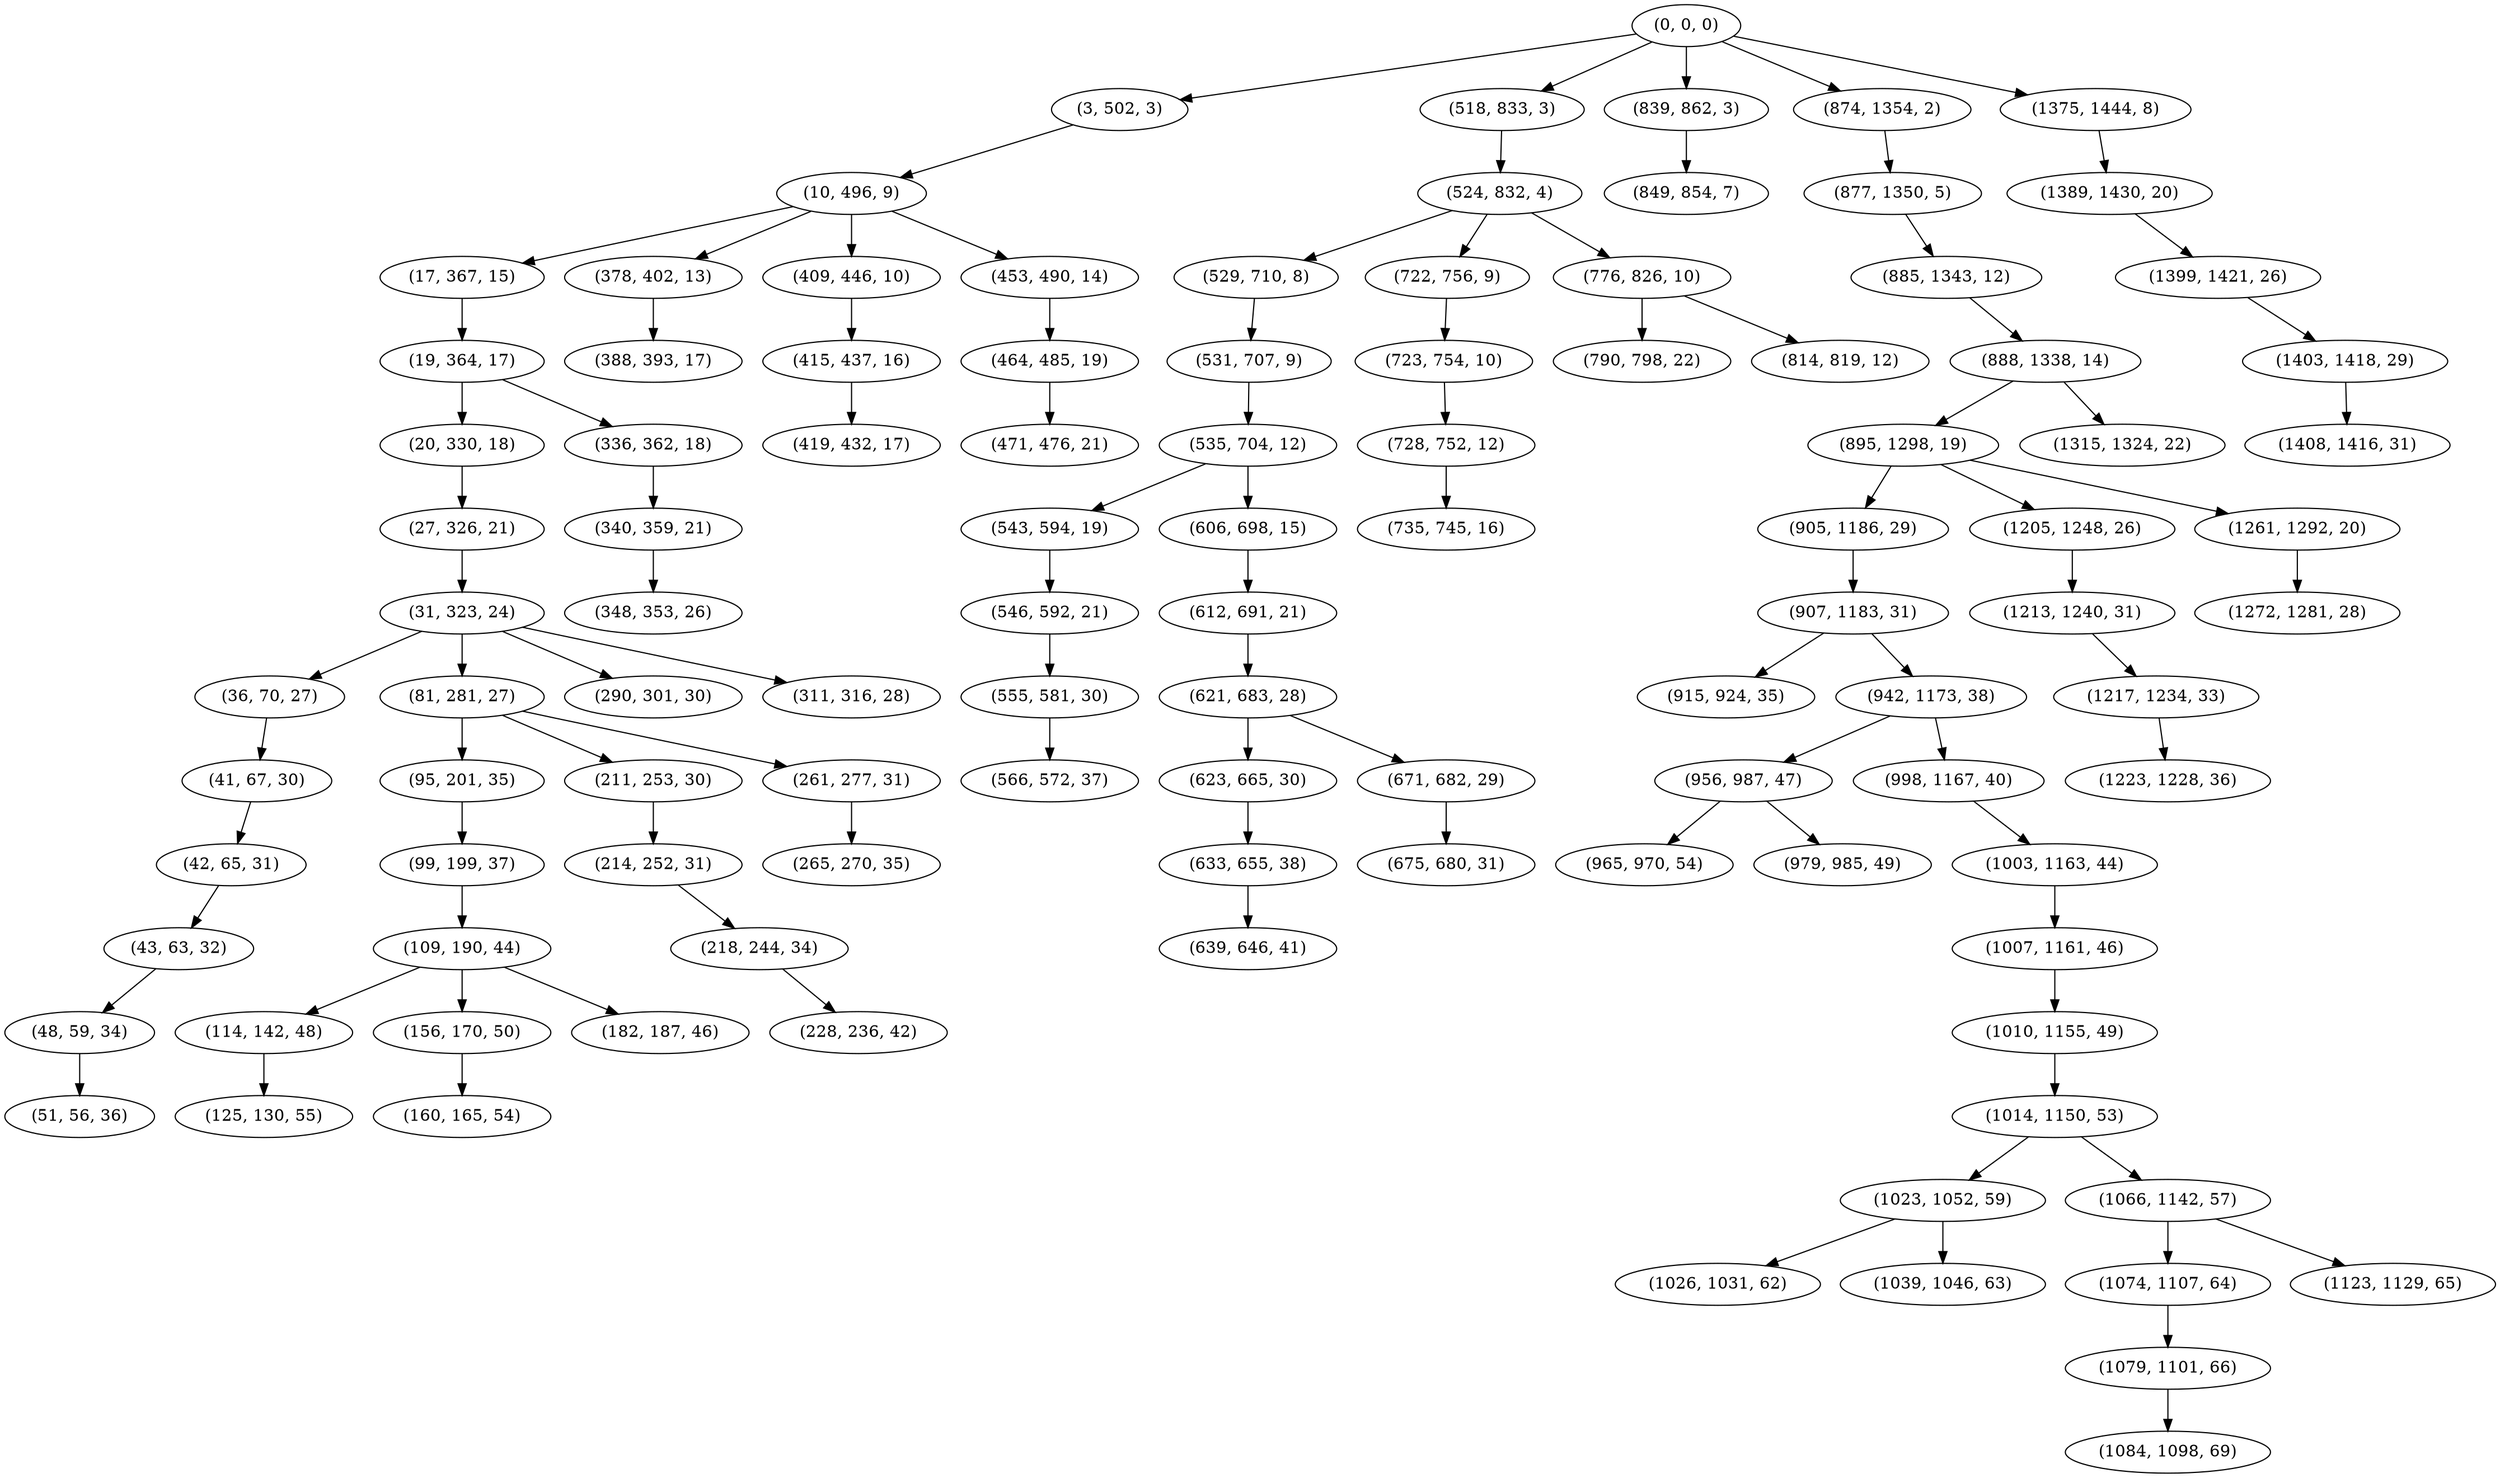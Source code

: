 digraph tree {
    "(0, 0, 0)";
    "(3, 502, 3)";
    "(10, 496, 9)";
    "(17, 367, 15)";
    "(19, 364, 17)";
    "(20, 330, 18)";
    "(27, 326, 21)";
    "(31, 323, 24)";
    "(36, 70, 27)";
    "(41, 67, 30)";
    "(42, 65, 31)";
    "(43, 63, 32)";
    "(48, 59, 34)";
    "(51, 56, 36)";
    "(81, 281, 27)";
    "(95, 201, 35)";
    "(99, 199, 37)";
    "(109, 190, 44)";
    "(114, 142, 48)";
    "(125, 130, 55)";
    "(156, 170, 50)";
    "(160, 165, 54)";
    "(182, 187, 46)";
    "(211, 253, 30)";
    "(214, 252, 31)";
    "(218, 244, 34)";
    "(228, 236, 42)";
    "(261, 277, 31)";
    "(265, 270, 35)";
    "(290, 301, 30)";
    "(311, 316, 28)";
    "(336, 362, 18)";
    "(340, 359, 21)";
    "(348, 353, 26)";
    "(378, 402, 13)";
    "(388, 393, 17)";
    "(409, 446, 10)";
    "(415, 437, 16)";
    "(419, 432, 17)";
    "(453, 490, 14)";
    "(464, 485, 19)";
    "(471, 476, 21)";
    "(518, 833, 3)";
    "(524, 832, 4)";
    "(529, 710, 8)";
    "(531, 707, 9)";
    "(535, 704, 12)";
    "(543, 594, 19)";
    "(546, 592, 21)";
    "(555, 581, 30)";
    "(566, 572, 37)";
    "(606, 698, 15)";
    "(612, 691, 21)";
    "(621, 683, 28)";
    "(623, 665, 30)";
    "(633, 655, 38)";
    "(639, 646, 41)";
    "(671, 682, 29)";
    "(675, 680, 31)";
    "(722, 756, 9)";
    "(723, 754, 10)";
    "(728, 752, 12)";
    "(735, 745, 16)";
    "(776, 826, 10)";
    "(790, 798, 22)";
    "(814, 819, 12)";
    "(839, 862, 3)";
    "(849, 854, 7)";
    "(874, 1354, 2)";
    "(877, 1350, 5)";
    "(885, 1343, 12)";
    "(888, 1338, 14)";
    "(895, 1298, 19)";
    "(905, 1186, 29)";
    "(907, 1183, 31)";
    "(915, 924, 35)";
    "(942, 1173, 38)";
    "(956, 987, 47)";
    "(965, 970, 54)";
    "(979, 985, 49)";
    "(998, 1167, 40)";
    "(1003, 1163, 44)";
    "(1007, 1161, 46)";
    "(1010, 1155, 49)";
    "(1014, 1150, 53)";
    "(1023, 1052, 59)";
    "(1026, 1031, 62)";
    "(1039, 1046, 63)";
    "(1066, 1142, 57)";
    "(1074, 1107, 64)";
    "(1079, 1101, 66)";
    "(1084, 1098, 69)";
    "(1123, 1129, 65)";
    "(1205, 1248, 26)";
    "(1213, 1240, 31)";
    "(1217, 1234, 33)";
    "(1223, 1228, 36)";
    "(1261, 1292, 20)";
    "(1272, 1281, 28)";
    "(1315, 1324, 22)";
    "(1375, 1444, 8)";
    "(1389, 1430, 20)";
    "(1399, 1421, 26)";
    "(1403, 1418, 29)";
    "(1408, 1416, 31)";
    "(0, 0, 0)" -> "(3, 502, 3)";
    "(0, 0, 0)" -> "(518, 833, 3)";
    "(0, 0, 0)" -> "(839, 862, 3)";
    "(0, 0, 0)" -> "(874, 1354, 2)";
    "(0, 0, 0)" -> "(1375, 1444, 8)";
    "(3, 502, 3)" -> "(10, 496, 9)";
    "(10, 496, 9)" -> "(17, 367, 15)";
    "(10, 496, 9)" -> "(378, 402, 13)";
    "(10, 496, 9)" -> "(409, 446, 10)";
    "(10, 496, 9)" -> "(453, 490, 14)";
    "(17, 367, 15)" -> "(19, 364, 17)";
    "(19, 364, 17)" -> "(20, 330, 18)";
    "(19, 364, 17)" -> "(336, 362, 18)";
    "(20, 330, 18)" -> "(27, 326, 21)";
    "(27, 326, 21)" -> "(31, 323, 24)";
    "(31, 323, 24)" -> "(36, 70, 27)";
    "(31, 323, 24)" -> "(81, 281, 27)";
    "(31, 323, 24)" -> "(290, 301, 30)";
    "(31, 323, 24)" -> "(311, 316, 28)";
    "(36, 70, 27)" -> "(41, 67, 30)";
    "(41, 67, 30)" -> "(42, 65, 31)";
    "(42, 65, 31)" -> "(43, 63, 32)";
    "(43, 63, 32)" -> "(48, 59, 34)";
    "(48, 59, 34)" -> "(51, 56, 36)";
    "(81, 281, 27)" -> "(95, 201, 35)";
    "(81, 281, 27)" -> "(211, 253, 30)";
    "(81, 281, 27)" -> "(261, 277, 31)";
    "(95, 201, 35)" -> "(99, 199, 37)";
    "(99, 199, 37)" -> "(109, 190, 44)";
    "(109, 190, 44)" -> "(114, 142, 48)";
    "(109, 190, 44)" -> "(156, 170, 50)";
    "(109, 190, 44)" -> "(182, 187, 46)";
    "(114, 142, 48)" -> "(125, 130, 55)";
    "(156, 170, 50)" -> "(160, 165, 54)";
    "(211, 253, 30)" -> "(214, 252, 31)";
    "(214, 252, 31)" -> "(218, 244, 34)";
    "(218, 244, 34)" -> "(228, 236, 42)";
    "(261, 277, 31)" -> "(265, 270, 35)";
    "(336, 362, 18)" -> "(340, 359, 21)";
    "(340, 359, 21)" -> "(348, 353, 26)";
    "(378, 402, 13)" -> "(388, 393, 17)";
    "(409, 446, 10)" -> "(415, 437, 16)";
    "(415, 437, 16)" -> "(419, 432, 17)";
    "(453, 490, 14)" -> "(464, 485, 19)";
    "(464, 485, 19)" -> "(471, 476, 21)";
    "(518, 833, 3)" -> "(524, 832, 4)";
    "(524, 832, 4)" -> "(529, 710, 8)";
    "(524, 832, 4)" -> "(722, 756, 9)";
    "(524, 832, 4)" -> "(776, 826, 10)";
    "(529, 710, 8)" -> "(531, 707, 9)";
    "(531, 707, 9)" -> "(535, 704, 12)";
    "(535, 704, 12)" -> "(543, 594, 19)";
    "(535, 704, 12)" -> "(606, 698, 15)";
    "(543, 594, 19)" -> "(546, 592, 21)";
    "(546, 592, 21)" -> "(555, 581, 30)";
    "(555, 581, 30)" -> "(566, 572, 37)";
    "(606, 698, 15)" -> "(612, 691, 21)";
    "(612, 691, 21)" -> "(621, 683, 28)";
    "(621, 683, 28)" -> "(623, 665, 30)";
    "(621, 683, 28)" -> "(671, 682, 29)";
    "(623, 665, 30)" -> "(633, 655, 38)";
    "(633, 655, 38)" -> "(639, 646, 41)";
    "(671, 682, 29)" -> "(675, 680, 31)";
    "(722, 756, 9)" -> "(723, 754, 10)";
    "(723, 754, 10)" -> "(728, 752, 12)";
    "(728, 752, 12)" -> "(735, 745, 16)";
    "(776, 826, 10)" -> "(790, 798, 22)";
    "(776, 826, 10)" -> "(814, 819, 12)";
    "(839, 862, 3)" -> "(849, 854, 7)";
    "(874, 1354, 2)" -> "(877, 1350, 5)";
    "(877, 1350, 5)" -> "(885, 1343, 12)";
    "(885, 1343, 12)" -> "(888, 1338, 14)";
    "(888, 1338, 14)" -> "(895, 1298, 19)";
    "(888, 1338, 14)" -> "(1315, 1324, 22)";
    "(895, 1298, 19)" -> "(905, 1186, 29)";
    "(895, 1298, 19)" -> "(1205, 1248, 26)";
    "(895, 1298, 19)" -> "(1261, 1292, 20)";
    "(905, 1186, 29)" -> "(907, 1183, 31)";
    "(907, 1183, 31)" -> "(915, 924, 35)";
    "(907, 1183, 31)" -> "(942, 1173, 38)";
    "(942, 1173, 38)" -> "(956, 987, 47)";
    "(942, 1173, 38)" -> "(998, 1167, 40)";
    "(956, 987, 47)" -> "(965, 970, 54)";
    "(956, 987, 47)" -> "(979, 985, 49)";
    "(998, 1167, 40)" -> "(1003, 1163, 44)";
    "(1003, 1163, 44)" -> "(1007, 1161, 46)";
    "(1007, 1161, 46)" -> "(1010, 1155, 49)";
    "(1010, 1155, 49)" -> "(1014, 1150, 53)";
    "(1014, 1150, 53)" -> "(1023, 1052, 59)";
    "(1014, 1150, 53)" -> "(1066, 1142, 57)";
    "(1023, 1052, 59)" -> "(1026, 1031, 62)";
    "(1023, 1052, 59)" -> "(1039, 1046, 63)";
    "(1066, 1142, 57)" -> "(1074, 1107, 64)";
    "(1066, 1142, 57)" -> "(1123, 1129, 65)";
    "(1074, 1107, 64)" -> "(1079, 1101, 66)";
    "(1079, 1101, 66)" -> "(1084, 1098, 69)";
    "(1205, 1248, 26)" -> "(1213, 1240, 31)";
    "(1213, 1240, 31)" -> "(1217, 1234, 33)";
    "(1217, 1234, 33)" -> "(1223, 1228, 36)";
    "(1261, 1292, 20)" -> "(1272, 1281, 28)";
    "(1375, 1444, 8)" -> "(1389, 1430, 20)";
    "(1389, 1430, 20)" -> "(1399, 1421, 26)";
    "(1399, 1421, 26)" -> "(1403, 1418, 29)";
    "(1403, 1418, 29)" -> "(1408, 1416, 31)";
}
